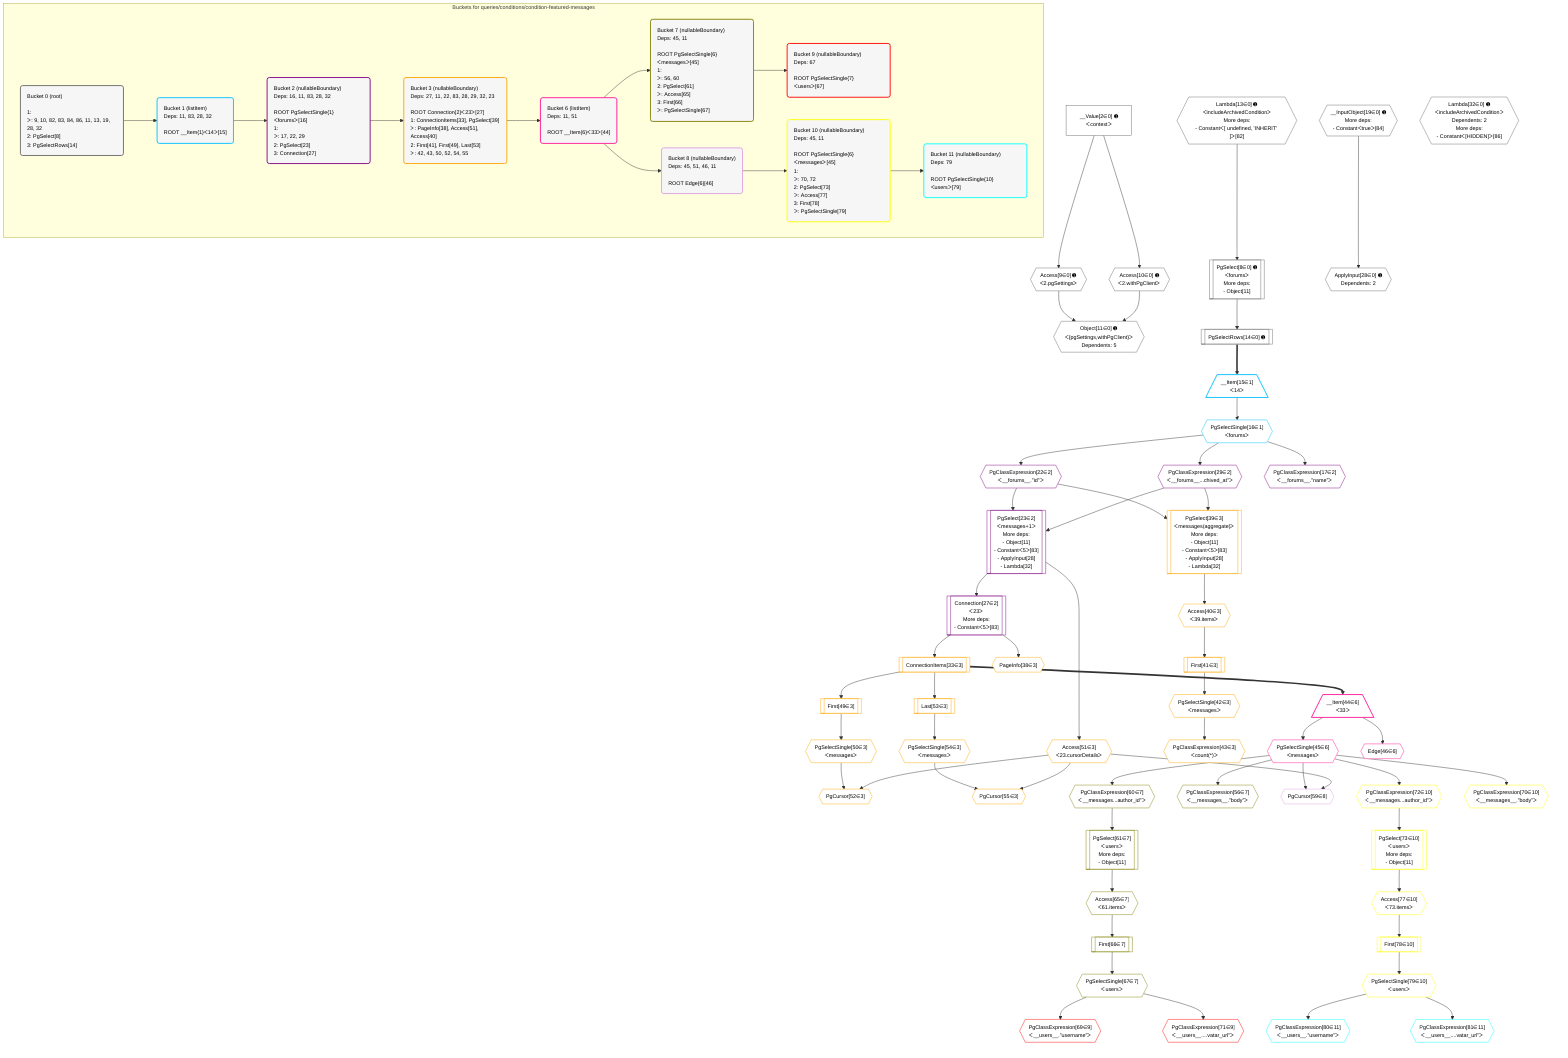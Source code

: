 %%{init: {'themeVariables': { 'fontSize': '12px'}}}%%
graph TD
    classDef path fill:#eee,stroke:#000,color:#000
    classDef plan fill:#fff,stroke-width:1px,color:#000
    classDef itemplan fill:#fff,stroke-width:2px,color:#000
    classDef unbatchedplan fill:#dff,stroke-width:1px,color:#000
    classDef sideeffectplan fill:#fcc,stroke-width:2px,color:#000
    classDef bucket fill:#f6f6f6,color:#000,stroke-width:2px,text-align:left

    subgraph "Buckets for queries/conditions/condition-featured-messages"
    Bucket0("Bucket 0 (root)<br /><br />1: <br />ᐳ: 9, 10, 82, 83, 84, 86, 11, 13, 19, 28, 32<br />2: PgSelect[8]<br />3: PgSelectRows[14]"):::bucket
    Bucket1("Bucket 1 (listItem)<br />Deps: 11, 83, 28, 32<br /><br />ROOT __Item{1}ᐸ14ᐳ[15]"):::bucket
    Bucket2("Bucket 2 (nullableBoundary)<br />Deps: 16, 11, 83, 28, 32<br /><br />ROOT PgSelectSingle{1}ᐸforumsᐳ[16]<br />1: <br />ᐳ: 17, 22, 29<br />2: PgSelect[23]<br />3: Connection[27]"):::bucket
    Bucket3("Bucket 3 (nullableBoundary)<br />Deps: 27, 11, 22, 83, 28, 29, 32, 23<br /><br />ROOT Connection{2}ᐸ23ᐳ[27]<br />1: ConnectionItems[33], PgSelect[39]<br />ᐳ: PageInfo[38], Access[51], Access[40]<br />2: First[41], First[49], Last[53]<br />ᐳ: 42, 43, 50, 52, 54, 55"):::bucket
    Bucket6("Bucket 6 (listItem)<br />Deps: 11, 51<br /><br />ROOT __Item{6}ᐸ33ᐳ[44]"):::bucket
    Bucket7("Bucket 7 (nullableBoundary)<br />Deps: 45, 11<br /><br />ROOT PgSelectSingle{6}ᐸmessagesᐳ[45]<br />1: <br />ᐳ: 56, 60<br />2: PgSelect[61]<br />ᐳ: Access[65]<br />3: First[66]<br />ᐳ: PgSelectSingle[67]"):::bucket
    Bucket8("Bucket 8 (nullableBoundary)<br />Deps: 45, 51, 46, 11<br /><br />ROOT Edge{6}[46]"):::bucket
    Bucket9("Bucket 9 (nullableBoundary)<br />Deps: 67<br /><br />ROOT PgSelectSingle{7}ᐸusersᐳ[67]"):::bucket
    Bucket10("Bucket 10 (nullableBoundary)<br />Deps: 45, 11<br /><br />ROOT PgSelectSingle{6}ᐸmessagesᐳ[45]<br />1: <br />ᐳ: 70, 72<br />2: PgSelect[73]<br />ᐳ: Access[77]<br />3: First[78]<br />ᐳ: PgSelectSingle[79]"):::bucket
    Bucket11("Bucket 11 (nullableBoundary)<br />Deps: 79<br /><br />ROOT PgSelectSingle{10}ᐸusersᐳ[79]"):::bucket
    end
    Bucket0 --> Bucket1
    Bucket1 --> Bucket2
    Bucket2 --> Bucket3
    Bucket3 --> Bucket6
    Bucket6 --> Bucket7 & Bucket8
    Bucket7 --> Bucket9
    Bucket8 --> Bucket10
    Bucket10 --> Bucket11

    %% plan dependencies
    PgSelect8[["PgSelect[8∈0] ➊<br />ᐸforumsᐳ<br />More deps:<br />- Object[11]"]]:::plan
    Lambda13{{"Lambda[13∈0] ➊<br />ᐸincludeArchivedConditionᐳ<br />More deps:<br />- Constantᐸ[ undefined, 'INHERIT' ]ᐳ[82]"}}:::plan
    Lambda13 --> PgSelect8
    Object11{{"Object[11∈0] ➊<br />ᐸ{pgSettings,withPgClient}ᐳ<br />Dependents: 5"}}:::plan
    Access9{{"Access[9∈0] ➊<br />ᐸ2.pgSettingsᐳ"}}:::plan
    Access10{{"Access[10∈0] ➊<br />ᐸ2.withPgClientᐳ"}}:::plan
    Access9 & Access10 --> Object11
    __Value2["__Value[2∈0] ➊<br />ᐸcontextᐳ"]:::plan
    __Value2 --> Access9
    __Value2 --> Access10
    PgSelectRows14[["PgSelectRows[14∈0] ➊"]]:::plan
    PgSelect8 --> PgSelectRows14
    __InputObject19{{"__InputObject[19∈0] ➊<br />More deps:<br />- Constantᐸtrueᐳ[84]"}}:::plan
    ApplyInput28{{"ApplyInput[28∈0] ➊<br />Dependents: 2"}}:::plan
    __InputObject19 --> ApplyInput28
    Lambda32{{"Lambda[32∈0] ➊<br />ᐸincludeArchivedConditionᐳ<br />Dependents: 2<br />More deps:<br />- Constantᐸ[HIDDEN]ᐳ[86]"}}:::plan
    __Item15[/"__Item[15∈1]<br />ᐸ14ᐳ"\]:::itemplan
    PgSelectRows14 ==> __Item15
    PgSelectSingle16{{"PgSelectSingle[16∈1]<br />ᐸforumsᐳ"}}:::plan
    __Item15 --> PgSelectSingle16
    PgSelect23[["PgSelect[23∈2]<br />ᐸmessages+1ᐳ<br />More deps:<br />- Object[11]<br />- Constantᐸ5ᐳ[83]<br />- ApplyInput[28]<br />- Lambda[32]"]]:::plan
    PgClassExpression22{{"PgClassExpression[22∈2]<br />ᐸ__forums__.”id”ᐳ"}}:::plan
    PgClassExpression29{{"PgClassExpression[29∈2]<br />ᐸ__forums__...chived_at”ᐳ"}}:::plan
    PgClassExpression22 & PgClassExpression29 --> PgSelect23
    Connection27[["Connection[27∈2]<br />ᐸ23ᐳ<br />More deps:<br />- Constantᐸ5ᐳ[83]"]]:::plan
    PgSelect23 --> Connection27
    PgClassExpression17{{"PgClassExpression[17∈2]<br />ᐸ__forums__.”name”ᐳ"}}:::plan
    PgSelectSingle16 --> PgClassExpression17
    PgSelectSingle16 --> PgClassExpression22
    PgSelectSingle16 --> PgClassExpression29
    PgSelect39[["PgSelect[39∈3]<br />ᐸmessages(aggregate)ᐳ<br />More deps:<br />- Object[11]<br />- Constantᐸ5ᐳ[83]<br />- ApplyInput[28]<br />- Lambda[32]"]]:::plan
    PgClassExpression22 & PgClassExpression29 --> PgSelect39
    PgCursor52{{"PgCursor[52∈3]"}}:::plan
    PgSelectSingle50{{"PgSelectSingle[50∈3]<br />ᐸmessagesᐳ"}}:::plan
    Access51{{"Access[51∈3]<br />ᐸ23.cursorDetailsᐳ"}}:::plan
    PgSelectSingle50 & Access51 --> PgCursor52
    PgCursor55{{"PgCursor[55∈3]"}}:::plan
    PgSelectSingle54{{"PgSelectSingle[54∈3]<br />ᐸmessagesᐳ"}}:::plan
    PgSelectSingle54 & Access51 --> PgCursor55
    ConnectionItems33[["ConnectionItems[33∈3]"]]:::plan
    Connection27 --> ConnectionItems33
    PageInfo38{{"PageInfo[38∈3]"}}:::plan
    Connection27 --> PageInfo38
    Access40{{"Access[40∈3]<br />ᐸ39.itemsᐳ"}}:::plan
    PgSelect39 --> Access40
    First41[["First[41∈3]"]]:::plan
    Access40 --> First41
    PgSelectSingle42{{"PgSelectSingle[42∈3]<br />ᐸmessagesᐳ"}}:::plan
    First41 --> PgSelectSingle42
    PgClassExpression43{{"PgClassExpression[43∈3]<br />ᐸcount(*)ᐳ"}}:::plan
    PgSelectSingle42 --> PgClassExpression43
    First49[["First[49∈3]"]]:::plan
    ConnectionItems33 --> First49
    First49 --> PgSelectSingle50
    PgSelect23 --> Access51
    Last53[["Last[53∈3]"]]:::plan
    ConnectionItems33 --> Last53
    Last53 --> PgSelectSingle54
    __Item44[/"__Item[44∈6]<br />ᐸ33ᐳ"\]:::itemplan
    ConnectionItems33 ==> __Item44
    PgSelectSingle45{{"PgSelectSingle[45∈6]<br />ᐸmessagesᐳ"}}:::plan
    __Item44 --> PgSelectSingle45
    Edge46{{"Edge[46∈6]"}}:::plan
    __Item44 --> Edge46
    PgSelect61[["PgSelect[61∈7]<br />ᐸusersᐳ<br />More deps:<br />- Object[11]"]]:::plan
    PgClassExpression60{{"PgClassExpression[60∈7]<br />ᐸ__messages...author_id”ᐳ"}}:::plan
    PgClassExpression60 --> PgSelect61
    PgClassExpression56{{"PgClassExpression[56∈7]<br />ᐸ__messages__.”body”ᐳ"}}:::plan
    PgSelectSingle45 --> PgClassExpression56
    PgSelectSingle45 --> PgClassExpression60
    Access65{{"Access[65∈7]<br />ᐸ61.itemsᐳ"}}:::plan
    PgSelect61 --> Access65
    First66[["First[66∈7]"]]:::plan
    Access65 --> First66
    PgSelectSingle67{{"PgSelectSingle[67∈7]<br />ᐸusersᐳ"}}:::plan
    First66 --> PgSelectSingle67
    PgCursor59{{"PgCursor[59∈8]"}}:::plan
    PgSelectSingle45 & Access51 --> PgCursor59
    PgClassExpression69{{"PgClassExpression[69∈9]<br />ᐸ__users__.”username”ᐳ"}}:::plan
    PgSelectSingle67 --> PgClassExpression69
    PgClassExpression71{{"PgClassExpression[71∈9]<br />ᐸ__users__....vatar_url”ᐳ"}}:::plan
    PgSelectSingle67 --> PgClassExpression71
    PgSelect73[["PgSelect[73∈10]<br />ᐸusersᐳ<br />More deps:<br />- Object[11]"]]:::plan
    PgClassExpression72{{"PgClassExpression[72∈10]<br />ᐸ__messages...author_id”ᐳ"}}:::plan
    PgClassExpression72 --> PgSelect73
    PgClassExpression70{{"PgClassExpression[70∈10]<br />ᐸ__messages__.”body”ᐳ"}}:::plan
    PgSelectSingle45 --> PgClassExpression70
    PgSelectSingle45 --> PgClassExpression72
    Access77{{"Access[77∈10]<br />ᐸ73.itemsᐳ"}}:::plan
    PgSelect73 --> Access77
    First78[["First[78∈10]"]]:::plan
    Access77 --> First78
    PgSelectSingle79{{"PgSelectSingle[79∈10]<br />ᐸusersᐳ"}}:::plan
    First78 --> PgSelectSingle79
    PgClassExpression80{{"PgClassExpression[80∈11]<br />ᐸ__users__.”username”ᐳ"}}:::plan
    PgSelectSingle79 --> PgClassExpression80
    PgClassExpression81{{"PgClassExpression[81∈11]<br />ᐸ__users__....vatar_url”ᐳ"}}:::plan
    PgSelectSingle79 --> PgClassExpression81

    %% define steps
    classDef bucket0 stroke:#696969
    class Bucket0,__Value2,PgSelect8,Access9,Access10,Object11,Lambda13,PgSelectRows14,__InputObject19,ApplyInput28,Lambda32 bucket0
    classDef bucket1 stroke:#00bfff
    class Bucket1,__Item15,PgSelectSingle16 bucket1
    classDef bucket2 stroke:#7f007f
    class Bucket2,PgClassExpression17,PgClassExpression22,PgSelect23,Connection27,PgClassExpression29 bucket2
    classDef bucket3 stroke:#ffa500
    class Bucket3,ConnectionItems33,PageInfo38,PgSelect39,Access40,First41,PgSelectSingle42,PgClassExpression43,First49,PgSelectSingle50,Access51,PgCursor52,Last53,PgSelectSingle54,PgCursor55 bucket3
    classDef bucket6 stroke:#ff1493
    class Bucket6,__Item44,PgSelectSingle45,Edge46 bucket6
    classDef bucket7 stroke:#808000
    class Bucket7,PgClassExpression56,PgClassExpression60,PgSelect61,Access65,First66,PgSelectSingle67 bucket7
    classDef bucket8 stroke:#dda0dd
    class Bucket8,PgCursor59 bucket8
    classDef bucket9 stroke:#ff0000
    class Bucket9,PgClassExpression69,PgClassExpression71 bucket9
    classDef bucket10 stroke:#ffff00
    class Bucket10,PgClassExpression70,PgClassExpression72,PgSelect73,Access77,First78,PgSelectSingle79 bucket10
    classDef bucket11 stroke:#00ffff
    class Bucket11,PgClassExpression80,PgClassExpression81 bucket11